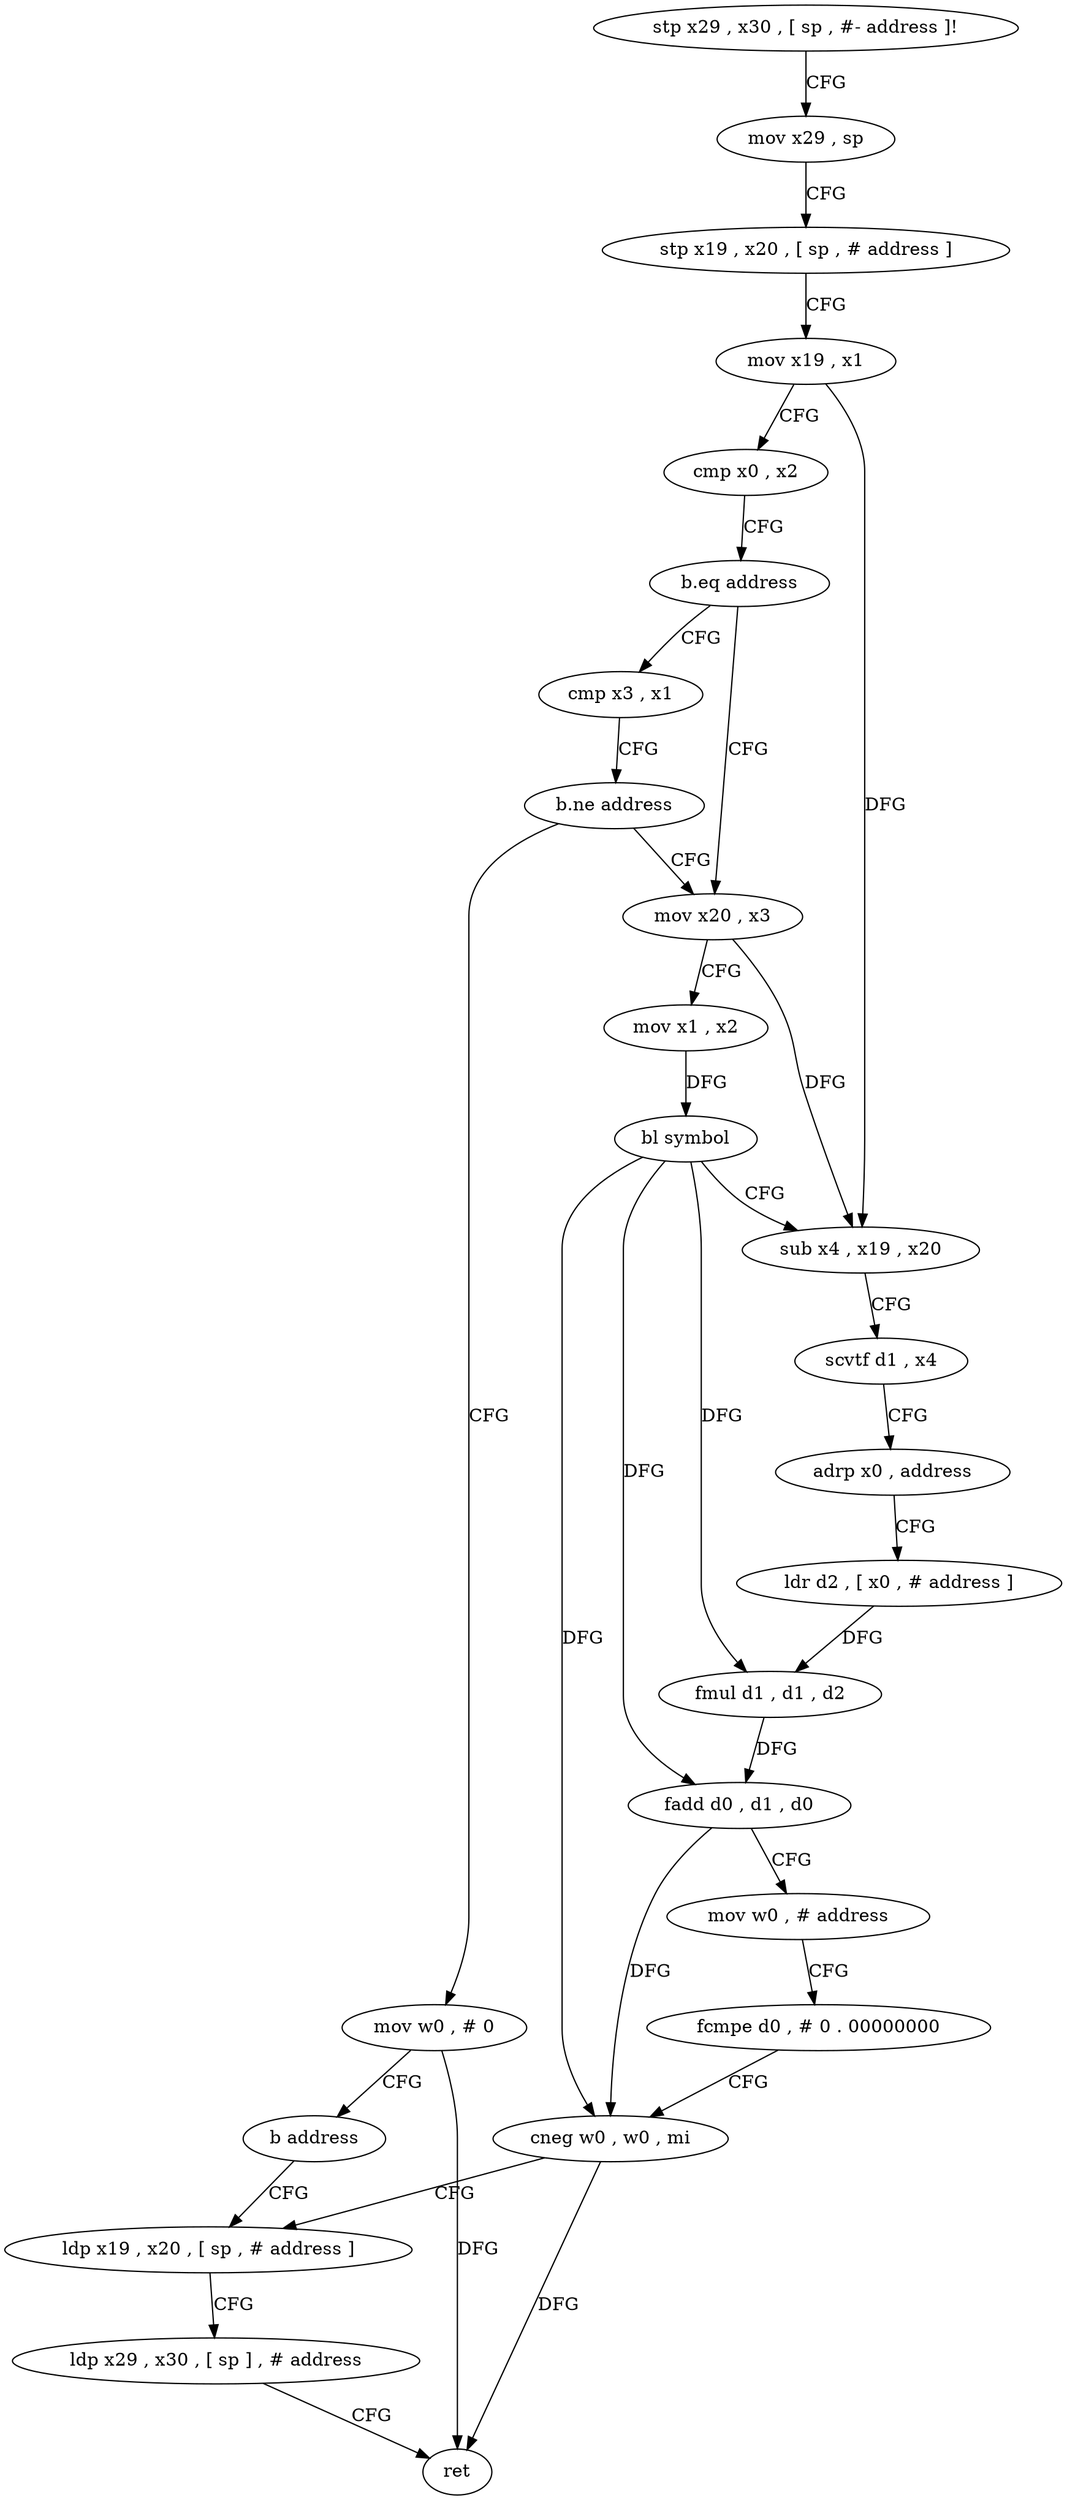 digraph "func" {
"4212688" [label = "stp x29 , x30 , [ sp , #- address ]!" ]
"4212692" [label = "mov x29 , sp" ]
"4212696" [label = "stp x19 , x20 , [ sp , # address ]" ]
"4212700" [label = "mov x19 , x1" ]
"4212704" [label = "cmp x0 , x2" ]
"4212708" [label = "b.eq address" ]
"4212772" [label = "cmp x3 , x1" ]
"4212712" [label = "mov x20 , x3" ]
"4212776" [label = "b.ne address" ]
"4212780" [label = "mov w0 , # 0" ]
"4212716" [label = "mov x1 , x2" ]
"4212720" [label = "bl symbol" ]
"4212724" [label = "sub x4 , x19 , x20" ]
"4212728" [label = "scvtf d1 , x4" ]
"4212732" [label = "adrp x0 , address" ]
"4212736" [label = "ldr d2 , [ x0 , # address ]" ]
"4212740" [label = "fmul d1 , d1 , d2" ]
"4212744" [label = "fadd d0 , d1 , d0" ]
"4212748" [label = "mov w0 , # address" ]
"4212752" [label = "fcmpe d0 , # 0 . 00000000" ]
"4212756" [label = "cneg w0 , w0 , mi" ]
"4212760" [label = "ldp x19 , x20 , [ sp , # address ]" ]
"4212784" [label = "b address" ]
"4212764" [label = "ldp x29 , x30 , [ sp ] , # address" ]
"4212768" [label = "ret" ]
"4212688" -> "4212692" [ label = "CFG" ]
"4212692" -> "4212696" [ label = "CFG" ]
"4212696" -> "4212700" [ label = "CFG" ]
"4212700" -> "4212704" [ label = "CFG" ]
"4212700" -> "4212724" [ label = "DFG" ]
"4212704" -> "4212708" [ label = "CFG" ]
"4212708" -> "4212772" [ label = "CFG" ]
"4212708" -> "4212712" [ label = "CFG" ]
"4212772" -> "4212776" [ label = "CFG" ]
"4212712" -> "4212716" [ label = "CFG" ]
"4212712" -> "4212724" [ label = "DFG" ]
"4212776" -> "4212712" [ label = "CFG" ]
"4212776" -> "4212780" [ label = "CFG" ]
"4212780" -> "4212784" [ label = "CFG" ]
"4212780" -> "4212768" [ label = "DFG" ]
"4212716" -> "4212720" [ label = "DFG" ]
"4212720" -> "4212724" [ label = "CFG" ]
"4212720" -> "4212744" [ label = "DFG" ]
"4212720" -> "4212756" [ label = "DFG" ]
"4212720" -> "4212740" [ label = "DFG" ]
"4212724" -> "4212728" [ label = "CFG" ]
"4212728" -> "4212732" [ label = "CFG" ]
"4212732" -> "4212736" [ label = "CFG" ]
"4212736" -> "4212740" [ label = "DFG" ]
"4212740" -> "4212744" [ label = "DFG" ]
"4212744" -> "4212748" [ label = "CFG" ]
"4212744" -> "4212756" [ label = "DFG" ]
"4212748" -> "4212752" [ label = "CFG" ]
"4212752" -> "4212756" [ label = "CFG" ]
"4212756" -> "4212760" [ label = "CFG" ]
"4212756" -> "4212768" [ label = "DFG" ]
"4212760" -> "4212764" [ label = "CFG" ]
"4212784" -> "4212760" [ label = "CFG" ]
"4212764" -> "4212768" [ label = "CFG" ]
}
